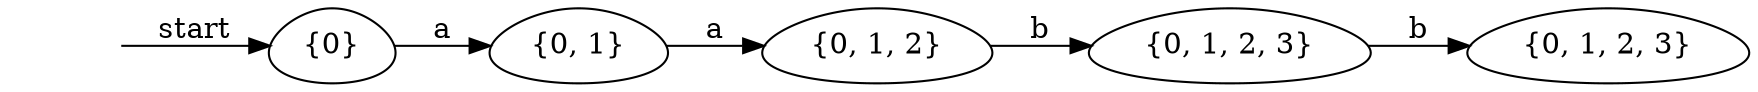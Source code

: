 digraph{
	rankdir = LR
	empty [label = "" color = white shape = none fontcolor = white style = invisible margin = 0]
	A [label = "{0}" shape = egg]
	B [label = "{0, 1}" shape = egg]
	C [label = "{0, 1, 2}" shape = egg]
	D [label = "{0, 1, 2, 3}" shape = egg]
	E [label = "{0, 1, 2, 3}" shape = egg]
	empty -> A [label = "start"]
	A -> B [label = "a"]
	B -> C [label = "a"]
	C -> D [label = "b"]
	D -> E [label = "b"]
}
